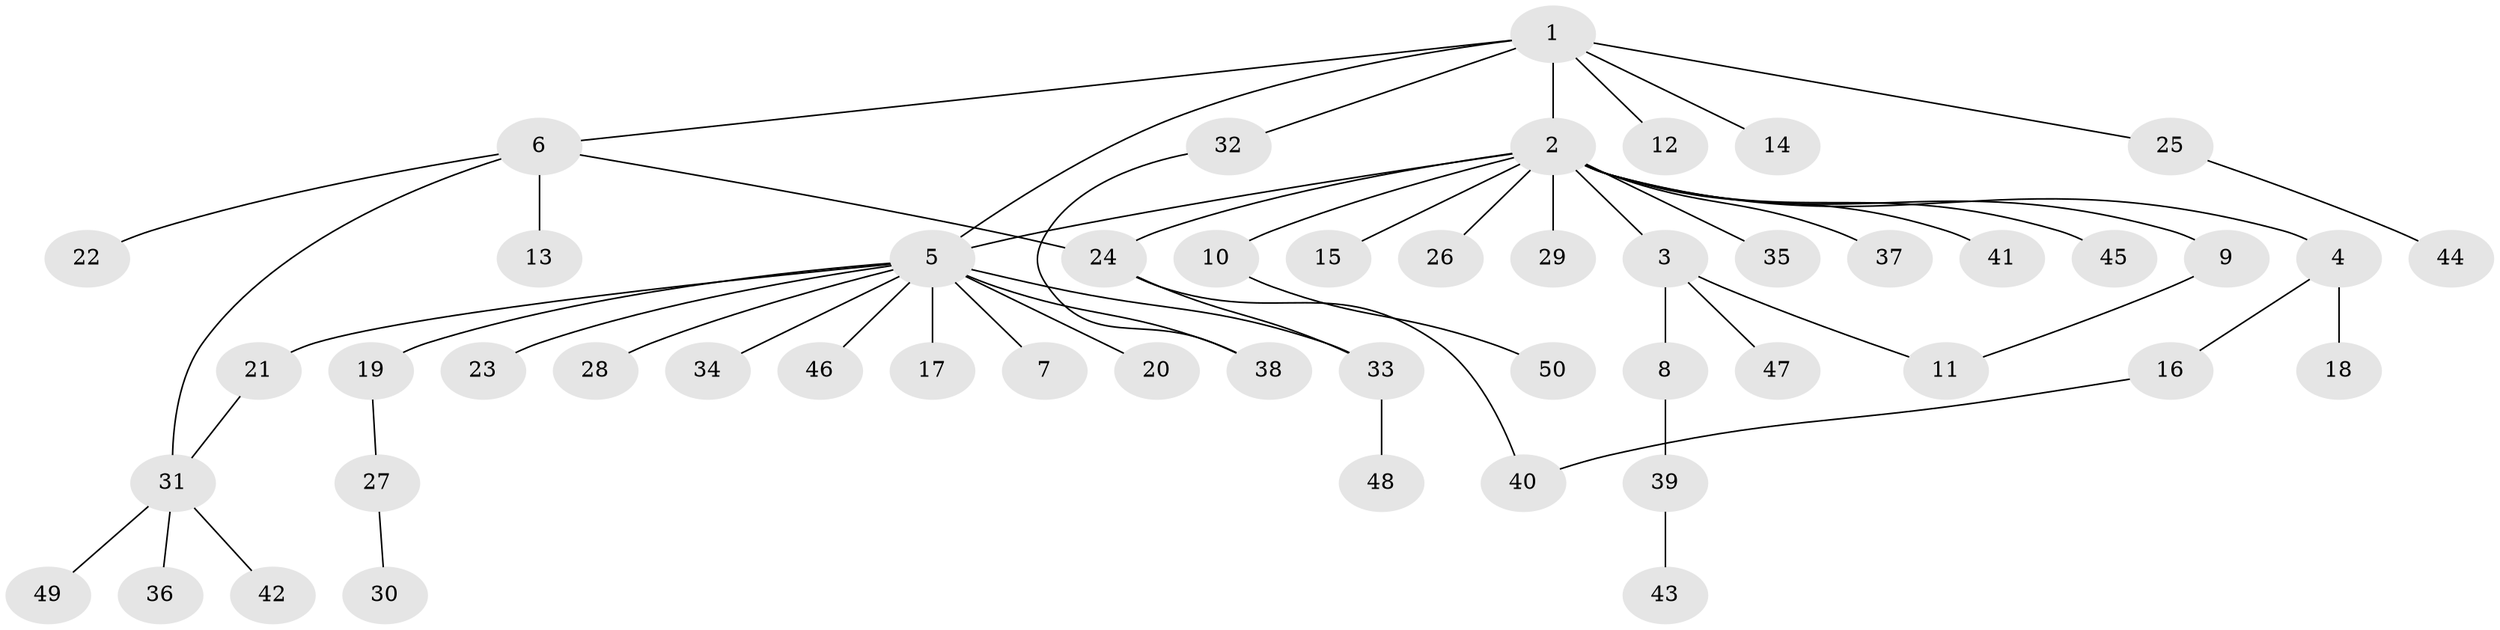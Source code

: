 // coarse degree distribution, {7: 0.02631578947368421, 13: 0.05263157894736842, 3: 0.02631578947368421, 2: 0.13157894736842105, 8: 0.02631578947368421, 1: 0.7105263157894737, 5: 0.02631578947368421}
// Generated by graph-tools (version 1.1) at 2025/23/03/03/25 07:23:51]
// undirected, 50 vertices, 56 edges
graph export_dot {
graph [start="1"]
  node [color=gray90,style=filled];
  1;
  2;
  3;
  4;
  5;
  6;
  7;
  8;
  9;
  10;
  11;
  12;
  13;
  14;
  15;
  16;
  17;
  18;
  19;
  20;
  21;
  22;
  23;
  24;
  25;
  26;
  27;
  28;
  29;
  30;
  31;
  32;
  33;
  34;
  35;
  36;
  37;
  38;
  39;
  40;
  41;
  42;
  43;
  44;
  45;
  46;
  47;
  48;
  49;
  50;
  1 -- 2;
  1 -- 5;
  1 -- 6;
  1 -- 12;
  1 -- 14;
  1 -- 25;
  1 -- 32;
  2 -- 3;
  2 -- 4;
  2 -- 5;
  2 -- 9;
  2 -- 10;
  2 -- 15;
  2 -- 24;
  2 -- 26;
  2 -- 29;
  2 -- 35;
  2 -- 37;
  2 -- 41;
  2 -- 45;
  3 -- 8;
  3 -- 11;
  3 -- 47;
  4 -- 16;
  4 -- 18;
  5 -- 7;
  5 -- 17;
  5 -- 19;
  5 -- 20;
  5 -- 21;
  5 -- 23;
  5 -- 28;
  5 -- 33;
  5 -- 34;
  5 -- 38;
  5 -- 46;
  6 -- 13;
  6 -- 22;
  6 -- 24;
  6 -- 31;
  8 -- 39;
  9 -- 11;
  10 -- 50;
  16 -- 40;
  19 -- 27;
  21 -- 31;
  24 -- 33;
  24 -- 40;
  25 -- 44;
  27 -- 30;
  31 -- 36;
  31 -- 42;
  31 -- 49;
  32 -- 38;
  33 -- 48;
  39 -- 43;
}
